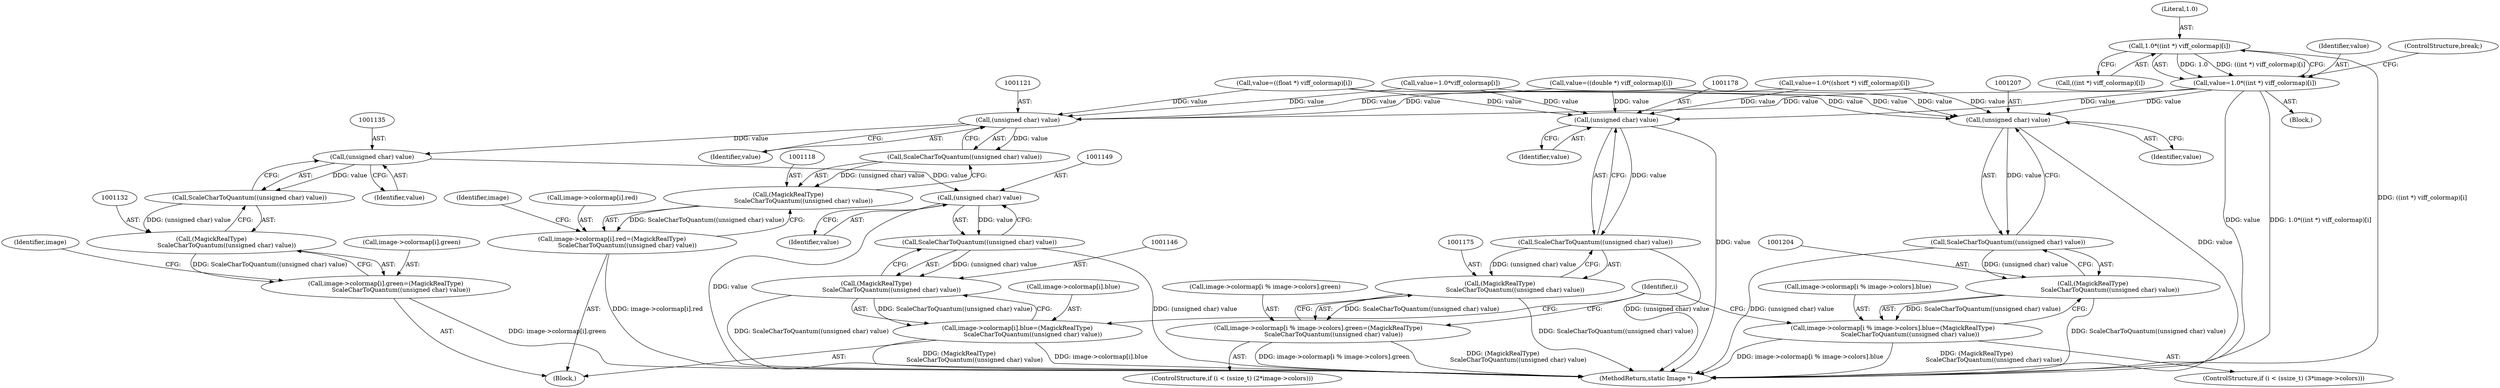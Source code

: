 digraph "0_ImageMagick_fe3066122ef72c82415811d25e9e3fad622c0a99_0@array" {
"1001065" [label="(Call,1.0*((int *) viff_colormap)[i])"];
"1001063" [label="(Call,value=1.0*((int *) viff_colormap)[i])"];
"1001120" [label="(Call,(unsigned char) value)"];
"1001119" [label="(Call,ScaleCharToQuantum((unsigned char) value))"];
"1001117" [label="(Call,(MagickRealType)\n                ScaleCharToQuantum((unsigned char) value))"];
"1001109" [label="(Call,image->colormap[i].red=(MagickRealType)\n                ScaleCharToQuantum((unsigned char) value))"];
"1001134" [label="(Call,(unsigned char) value)"];
"1001133" [label="(Call,ScaleCharToQuantum((unsigned char) value))"];
"1001131" [label="(Call,(MagickRealType)\n                ScaleCharToQuantum((unsigned char) value))"];
"1001123" [label="(Call,image->colormap[i].green=(MagickRealType)\n                ScaleCharToQuantum((unsigned char) value))"];
"1001148" [label="(Call,(unsigned char) value)"];
"1001147" [label="(Call,ScaleCharToQuantum((unsigned char) value))"];
"1001145" [label="(Call,(MagickRealType)\n                ScaleCharToQuantum((unsigned char) value))"];
"1001137" [label="(Call,image->colormap[i].blue=(MagickRealType)\n                ScaleCharToQuantum((unsigned char) value))"];
"1001177" [label="(Call,(unsigned char) value)"];
"1001176" [label="(Call,ScaleCharToQuantum((unsigned char) value))"];
"1001174" [label="(Call,(MagickRealType)\n                ScaleCharToQuantum((unsigned char) value))"];
"1001162" [label="(Call,image->colormap[i % image->colors].green=(MagickRealType)\n                ScaleCharToQuantum((unsigned char) value))"];
"1001206" [label="(Call,(unsigned char) value)"];
"1001205" [label="(Call,ScaleCharToQuantum((unsigned char) value))"];
"1001203" [label="(Call,(MagickRealType)\n                  ScaleCharToQuantum((unsigned char) value))"];
"1001191" [label="(Call,image->colormap[i % image->colors].blue=(MagickRealType)\n                  ScaleCharToQuantum((unsigned char) value))"];
"1001150" [label="(Identifier,value)"];
"1001063" [label="(Call,value=1.0*((int *) viff_colormap)[i])"];
"1001092" [label="(Call,value=1.0*viff_colormap[i])"];
"1001131" [label="(Call,(MagickRealType)\n                ScaleCharToQuantum((unsigned char) value))"];
"1001109" [label="(Call,image->colormap[i].red=(MagickRealType)\n                ScaleCharToQuantum((unsigned char) value))"];
"1001152" [label="(ControlStructure,if (i < (ssize_t) (2*image->colors)))"];
"1001145" [label="(Call,(MagickRealType)\n                ScaleCharToQuantum((unsigned char) value))"];
"1001122" [label="(Identifier,value)"];
"1001127" [label="(Identifier,image)"];
"1001205" [label="(Call,ScaleCharToQuantum((unsigned char) value))"];
"1001064" [label="(Identifier,value)"];
"1001052" [label="(Call,value=1.0*((short *) viff_colormap)[i])"];
"1001083" [label="(Call,value=((double *) viff_colormap)[i])"];
"1001042" [label="(Identifier,i)"];
"1001179" [label="(Identifier,value)"];
"1001117" [label="(Call,(MagickRealType)\n                ScaleCharToQuantum((unsigned char) value))"];
"1001066" [label="(Literal,1.0)"];
"1001141" [label="(Identifier,image)"];
"1001208" [label="(Identifier,value)"];
"1001176" [label="(Call,ScaleCharToQuantum((unsigned char) value))"];
"1001191" [label="(Call,image->colormap[i % image->colors].blue=(MagickRealType)\n                  ScaleCharToQuantum((unsigned char) value))"];
"1002469" [label="(MethodReturn,static Image *)"];
"1001119" [label="(Call,ScaleCharToQuantum((unsigned char) value))"];
"1001206" [label="(Call,(unsigned char) value)"];
"1001110" [label="(Call,image->colormap[i].red)"];
"1001177" [label="(Call,(unsigned char) value)"];
"1001123" [label="(Call,image->colormap[i].green=(MagickRealType)\n                ScaleCharToQuantum((unsigned char) value))"];
"1001181" [label="(ControlStructure,if (i < (ssize_t) (3*image->colors)))"];
"1001065" [label="(Call,1.0*((int *) viff_colormap)[i])"];
"1001163" [label="(Call,image->colormap[i % image->colors].green)"];
"1001050" [label="(Block,)"];
"1001147" [label="(Call,ScaleCharToQuantum((unsigned char) value))"];
"1001067" [label="(Call,((int *) viff_colormap)[i])"];
"1001174" [label="(Call,(MagickRealType)\n                ScaleCharToQuantum((unsigned char) value))"];
"1001162" [label="(Call,image->colormap[i % image->colors].green=(MagickRealType)\n                ScaleCharToQuantum((unsigned char) value))"];
"1001120" [label="(Call,(unsigned char) value)"];
"1001136" [label="(Identifier,value)"];
"1001148" [label="(Call,(unsigned char) value)"];
"1001072" [label="(ControlStructure,break;)"];
"1001137" [label="(Call,image->colormap[i].blue=(MagickRealType)\n                ScaleCharToQuantum((unsigned char) value))"];
"1001203" [label="(Call,(MagickRealType)\n                  ScaleCharToQuantum((unsigned char) value))"];
"1001108" [label="(Block,)"];
"1001138" [label="(Call,image->colormap[i].blue)"];
"1001192" [label="(Call,image->colormap[i % image->colors].blue)"];
"1001124" [label="(Call,image->colormap[i].green)"];
"1001133" [label="(Call,ScaleCharToQuantum((unsigned char) value))"];
"1001134" [label="(Call,(unsigned char) value)"];
"1001074" [label="(Call,value=((float *) viff_colormap)[i])"];
"1001065" -> "1001063"  [label="AST: "];
"1001065" -> "1001067"  [label="CFG: "];
"1001066" -> "1001065"  [label="AST: "];
"1001067" -> "1001065"  [label="AST: "];
"1001063" -> "1001065"  [label="CFG: "];
"1001065" -> "1002469"  [label="DDG: ((int *) viff_colormap)[i]"];
"1001065" -> "1001063"  [label="DDG: 1.0"];
"1001065" -> "1001063"  [label="DDG: ((int *) viff_colormap)[i]"];
"1001063" -> "1001050"  [label="AST: "];
"1001064" -> "1001063"  [label="AST: "];
"1001072" -> "1001063"  [label="CFG: "];
"1001063" -> "1002469"  [label="DDG: value"];
"1001063" -> "1002469"  [label="DDG: 1.0*((int *) viff_colormap)[i]"];
"1001063" -> "1001120"  [label="DDG: value"];
"1001063" -> "1001177"  [label="DDG: value"];
"1001063" -> "1001206"  [label="DDG: value"];
"1001120" -> "1001119"  [label="AST: "];
"1001120" -> "1001122"  [label="CFG: "];
"1001121" -> "1001120"  [label="AST: "];
"1001122" -> "1001120"  [label="AST: "];
"1001119" -> "1001120"  [label="CFG: "];
"1001120" -> "1001119"  [label="DDG: value"];
"1001074" -> "1001120"  [label="DDG: value"];
"1001083" -> "1001120"  [label="DDG: value"];
"1001092" -> "1001120"  [label="DDG: value"];
"1001052" -> "1001120"  [label="DDG: value"];
"1001120" -> "1001134"  [label="DDG: value"];
"1001119" -> "1001117"  [label="AST: "];
"1001117" -> "1001119"  [label="CFG: "];
"1001119" -> "1001117"  [label="DDG: (unsigned char) value"];
"1001117" -> "1001109"  [label="AST: "];
"1001118" -> "1001117"  [label="AST: "];
"1001109" -> "1001117"  [label="CFG: "];
"1001117" -> "1001109"  [label="DDG: ScaleCharToQuantum((unsigned char) value)"];
"1001109" -> "1001108"  [label="AST: "];
"1001110" -> "1001109"  [label="AST: "];
"1001127" -> "1001109"  [label="CFG: "];
"1001109" -> "1002469"  [label="DDG: image->colormap[i].red"];
"1001134" -> "1001133"  [label="AST: "];
"1001134" -> "1001136"  [label="CFG: "];
"1001135" -> "1001134"  [label="AST: "];
"1001136" -> "1001134"  [label="AST: "];
"1001133" -> "1001134"  [label="CFG: "];
"1001134" -> "1001133"  [label="DDG: value"];
"1001134" -> "1001148"  [label="DDG: value"];
"1001133" -> "1001131"  [label="AST: "];
"1001131" -> "1001133"  [label="CFG: "];
"1001133" -> "1001131"  [label="DDG: (unsigned char) value"];
"1001131" -> "1001123"  [label="AST: "];
"1001132" -> "1001131"  [label="AST: "];
"1001123" -> "1001131"  [label="CFG: "];
"1001131" -> "1001123"  [label="DDG: ScaleCharToQuantum((unsigned char) value)"];
"1001123" -> "1001108"  [label="AST: "];
"1001124" -> "1001123"  [label="AST: "];
"1001141" -> "1001123"  [label="CFG: "];
"1001123" -> "1002469"  [label="DDG: image->colormap[i].green"];
"1001148" -> "1001147"  [label="AST: "];
"1001148" -> "1001150"  [label="CFG: "];
"1001149" -> "1001148"  [label="AST: "];
"1001150" -> "1001148"  [label="AST: "];
"1001147" -> "1001148"  [label="CFG: "];
"1001148" -> "1002469"  [label="DDG: value"];
"1001148" -> "1001147"  [label="DDG: value"];
"1001147" -> "1001145"  [label="AST: "];
"1001145" -> "1001147"  [label="CFG: "];
"1001147" -> "1002469"  [label="DDG: (unsigned char) value"];
"1001147" -> "1001145"  [label="DDG: (unsigned char) value"];
"1001145" -> "1001137"  [label="AST: "];
"1001146" -> "1001145"  [label="AST: "];
"1001137" -> "1001145"  [label="CFG: "];
"1001145" -> "1002469"  [label="DDG: ScaleCharToQuantum((unsigned char) value)"];
"1001145" -> "1001137"  [label="DDG: ScaleCharToQuantum((unsigned char) value)"];
"1001137" -> "1001108"  [label="AST: "];
"1001138" -> "1001137"  [label="AST: "];
"1001042" -> "1001137"  [label="CFG: "];
"1001137" -> "1002469"  [label="DDG: image->colormap[i].blue"];
"1001137" -> "1002469"  [label="DDG: (MagickRealType)\n                ScaleCharToQuantum((unsigned char) value)"];
"1001177" -> "1001176"  [label="AST: "];
"1001177" -> "1001179"  [label="CFG: "];
"1001178" -> "1001177"  [label="AST: "];
"1001179" -> "1001177"  [label="AST: "];
"1001176" -> "1001177"  [label="CFG: "];
"1001177" -> "1002469"  [label="DDG: value"];
"1001177" -> "1001176"  [label="DDG: value"];
"1001074" -> "1001177"  [label="DDG: value"];
"1001083" -> "1001177"  [label="DDG: value"];
"1001092" -> "1001177"  [label="DDG: value"];
"1001052" -> "1001177"  [label="DDG: value"];
"1001176" -> "1001174"  [label="AST: "];
"1001174" -> "1001176"  [label="CFG: "];
"1001176" -> "1002469"  [label="DDG: (unsigned char) value"];
"1001176" -> "1001174"  [label="DDG: (unsigned char) value"];
"1001174" -> "1001162"  [label="AST: "];
"1001175" -> "1001174"  [label="AST: "];
"1001162" -> "1001174"  [label="CFG: "];
"1001174" -> "1002469"  [label="DDG: ScaleCharToQuantum((unsigned char) value)"];
"1001174" -> "1001162"  [label="DDG: ScaleCharToQuantum((unsigned char) value)"];
"1001162" -> "1001152"  [label="AST: "];
"1001163" -> "1001162"  [label="AST: "];
"1001042" -> "1001162"  [label="CFG: "];
"1001162" -> "1002469"  [label="DDG: image->colormap[i % image->colors].green"];
"1001162" -> "1002469"  [label="DDG: (MagickRealType)\n                ScaleCharToQuantum((unsigned char) value)"];
"1001206" -> "1001205"  [label="AST: "];
"1001206" -> "1001208"  [label="CFG: "];
"1001207" -> "1001206"  [label="AST: "];
"1001208" -> "1001206"  [label="AST: "];
"1001205" -> "1001206"  [label="CFG: "];
"1001206" -> "1002469"  [label="DDG: value"];
"1001206" -> "1001205"  [label="DDG: value"];
"1001074" -> "1001206"  [label="DDG: value"];
"1001083" -> "1001206"  [label="DDG: value"];
"1001092" -> "1001206"  [label="DDG: value"];
"1001052" -> "1001206"  [label="DDG: value"];
"1001205" -> "1001203"  [label="AST: "];
"1001203" -> "1001205"  [label="CFG: "];
"1001205" -> "1002469"  [label="DDG: (unsigned char) value"];
"1001205" -> "1001203"  [label="DDG: (unsigned char) value"];
"1001203" -> "1001191"  [label="AST: "];
"1001204" -> "1001203"  [label="AST: "];
"1001191" -> "1001203"  [label="CFG: "];
"1001203" -> "1002469"  [label="DDG: ScaleCharToQuantum((unsigned char) value)"];
"1001203" -> "1001191"  [label="DDG: ScaleCharToQuantum((unsigned char) value)"];
"1001191" -> "1001181"  [label="AST: "];
"1001192" -> "1001191"  [label="AST: "];
"1001042" -> "1001191"  [label="CFG: "];
"1001191" -> "1002469"  [label="DDG: image->colormap[i % image->colors].blue"];
"1001191" -> "1002469"  [label="DDG: (MagickRealType)\n                  ScaleCharToQuantum((unsigned char) value)"];
}
